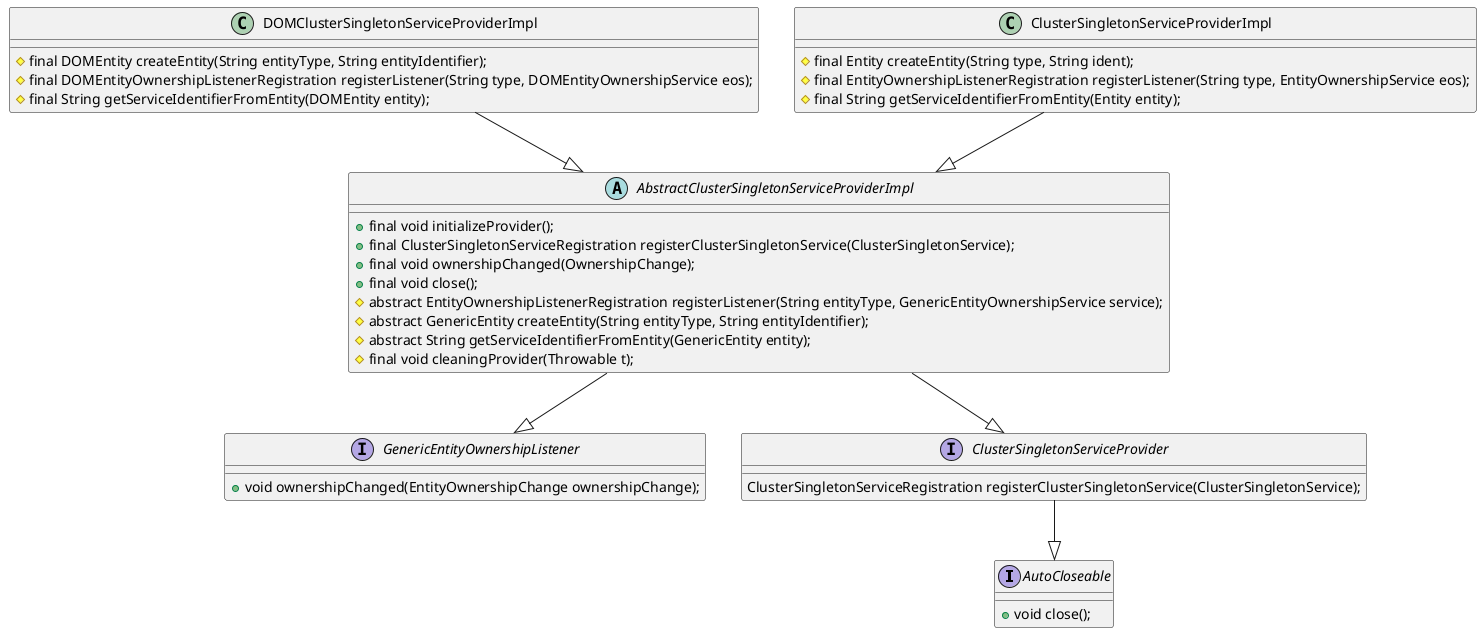 ["plantuml", "04_classClusterSingletonServiceProvider", "svg"]

------------
@startuml

  interface "AutoCloseable" as auto {
    +void close();
  }

  interface "GenericEntityOwnershipListener" as eosList {
    +void ownershipChanged(EntityOwnershipChange ownershipChange);
  }

  interface "ClusterSingletonServiceProvider" as cssProvider {
    ClusterSingletonServiceRegistration registerClusterSingletonService(ClusterSingletonService);
  }

  abstract "AbstractClusterSingletonServiceProviderImpl" as acssProviderImpl {
    +final void initializeProvider();
    +final ClusterSingletonServiceRegistration registerClusterSingletonService(ClusterSingletonService);
    +final void ownershipChanged(OwnershipChange);
    +final void close();
    #abstract EntityOwnershipListenerRegistration registerListener(String entityType, GenericEntityOwnershipService service);
    #abstract GenericEntity createEntity(String entityType, String entityIdentifier);
    #abstract String getServiceIdentifierFromEntity(GenericEntity entity);
    #final void cleaningProvider(Throwable t);
  }

  class "DOMClusterSingletonServiceProviderImpl" as domCssProviderImpl {
    #final DOMEntity createEntity(String entityType, String entityIdentifier);
    #final DOMEntityOwnershipListenerRegistration registerListener(String type, DOMEntityOwnershipService eos);
    #final String getServiceIdentifierFromEntity(DOMEntity entity);
  }

  class "ClusterSingletonServiceProviderImpl" as cssProviderImpl {
    #final Entity createEntity(String type, String ident);
    #final EntityOwnershipListenerRegistration registerListener(String type, EntityOwnershipService eos);
    #final String getServiceIdentifierFromEntity(Entity entity);
  }

  cssProvider --|> auto
  acssProviderImpl --|> cssProvider
  acssProviderImpl --|> eosList
  cssProviderImpl --|> acssProviderImpl
  domCssProviderImpl --|> acssProviderImpl

@enduml
------------
